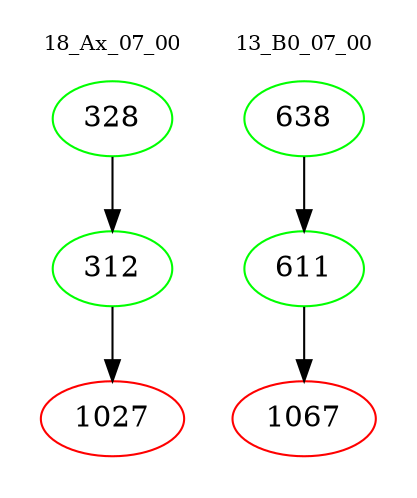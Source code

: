 digraph{
subgraph cluster_0 {
color = white
label = "18_Ax_07_00";
fontsize=10;
T0_328 [label="328", color="green"]
T0_328 -> T0_312 [color="black"]
T0_312 [label="312", color="green"]
T0_312 -> T0_1027 [color="black"]
T0_1027 [label="1027", color="red"]
}
subgraph cluster_1 {
color = white
label = "13_B0_07_00";
fontsize=10;
T1_638 [label="638", color="green"]
T1_638 -> T1_611 [color="black"]
T1_611 [label="611", color="green"]
T1_611 -> T1_1067 [color="black"]
T1_1067 [label="1067", color="red"]
}
}
